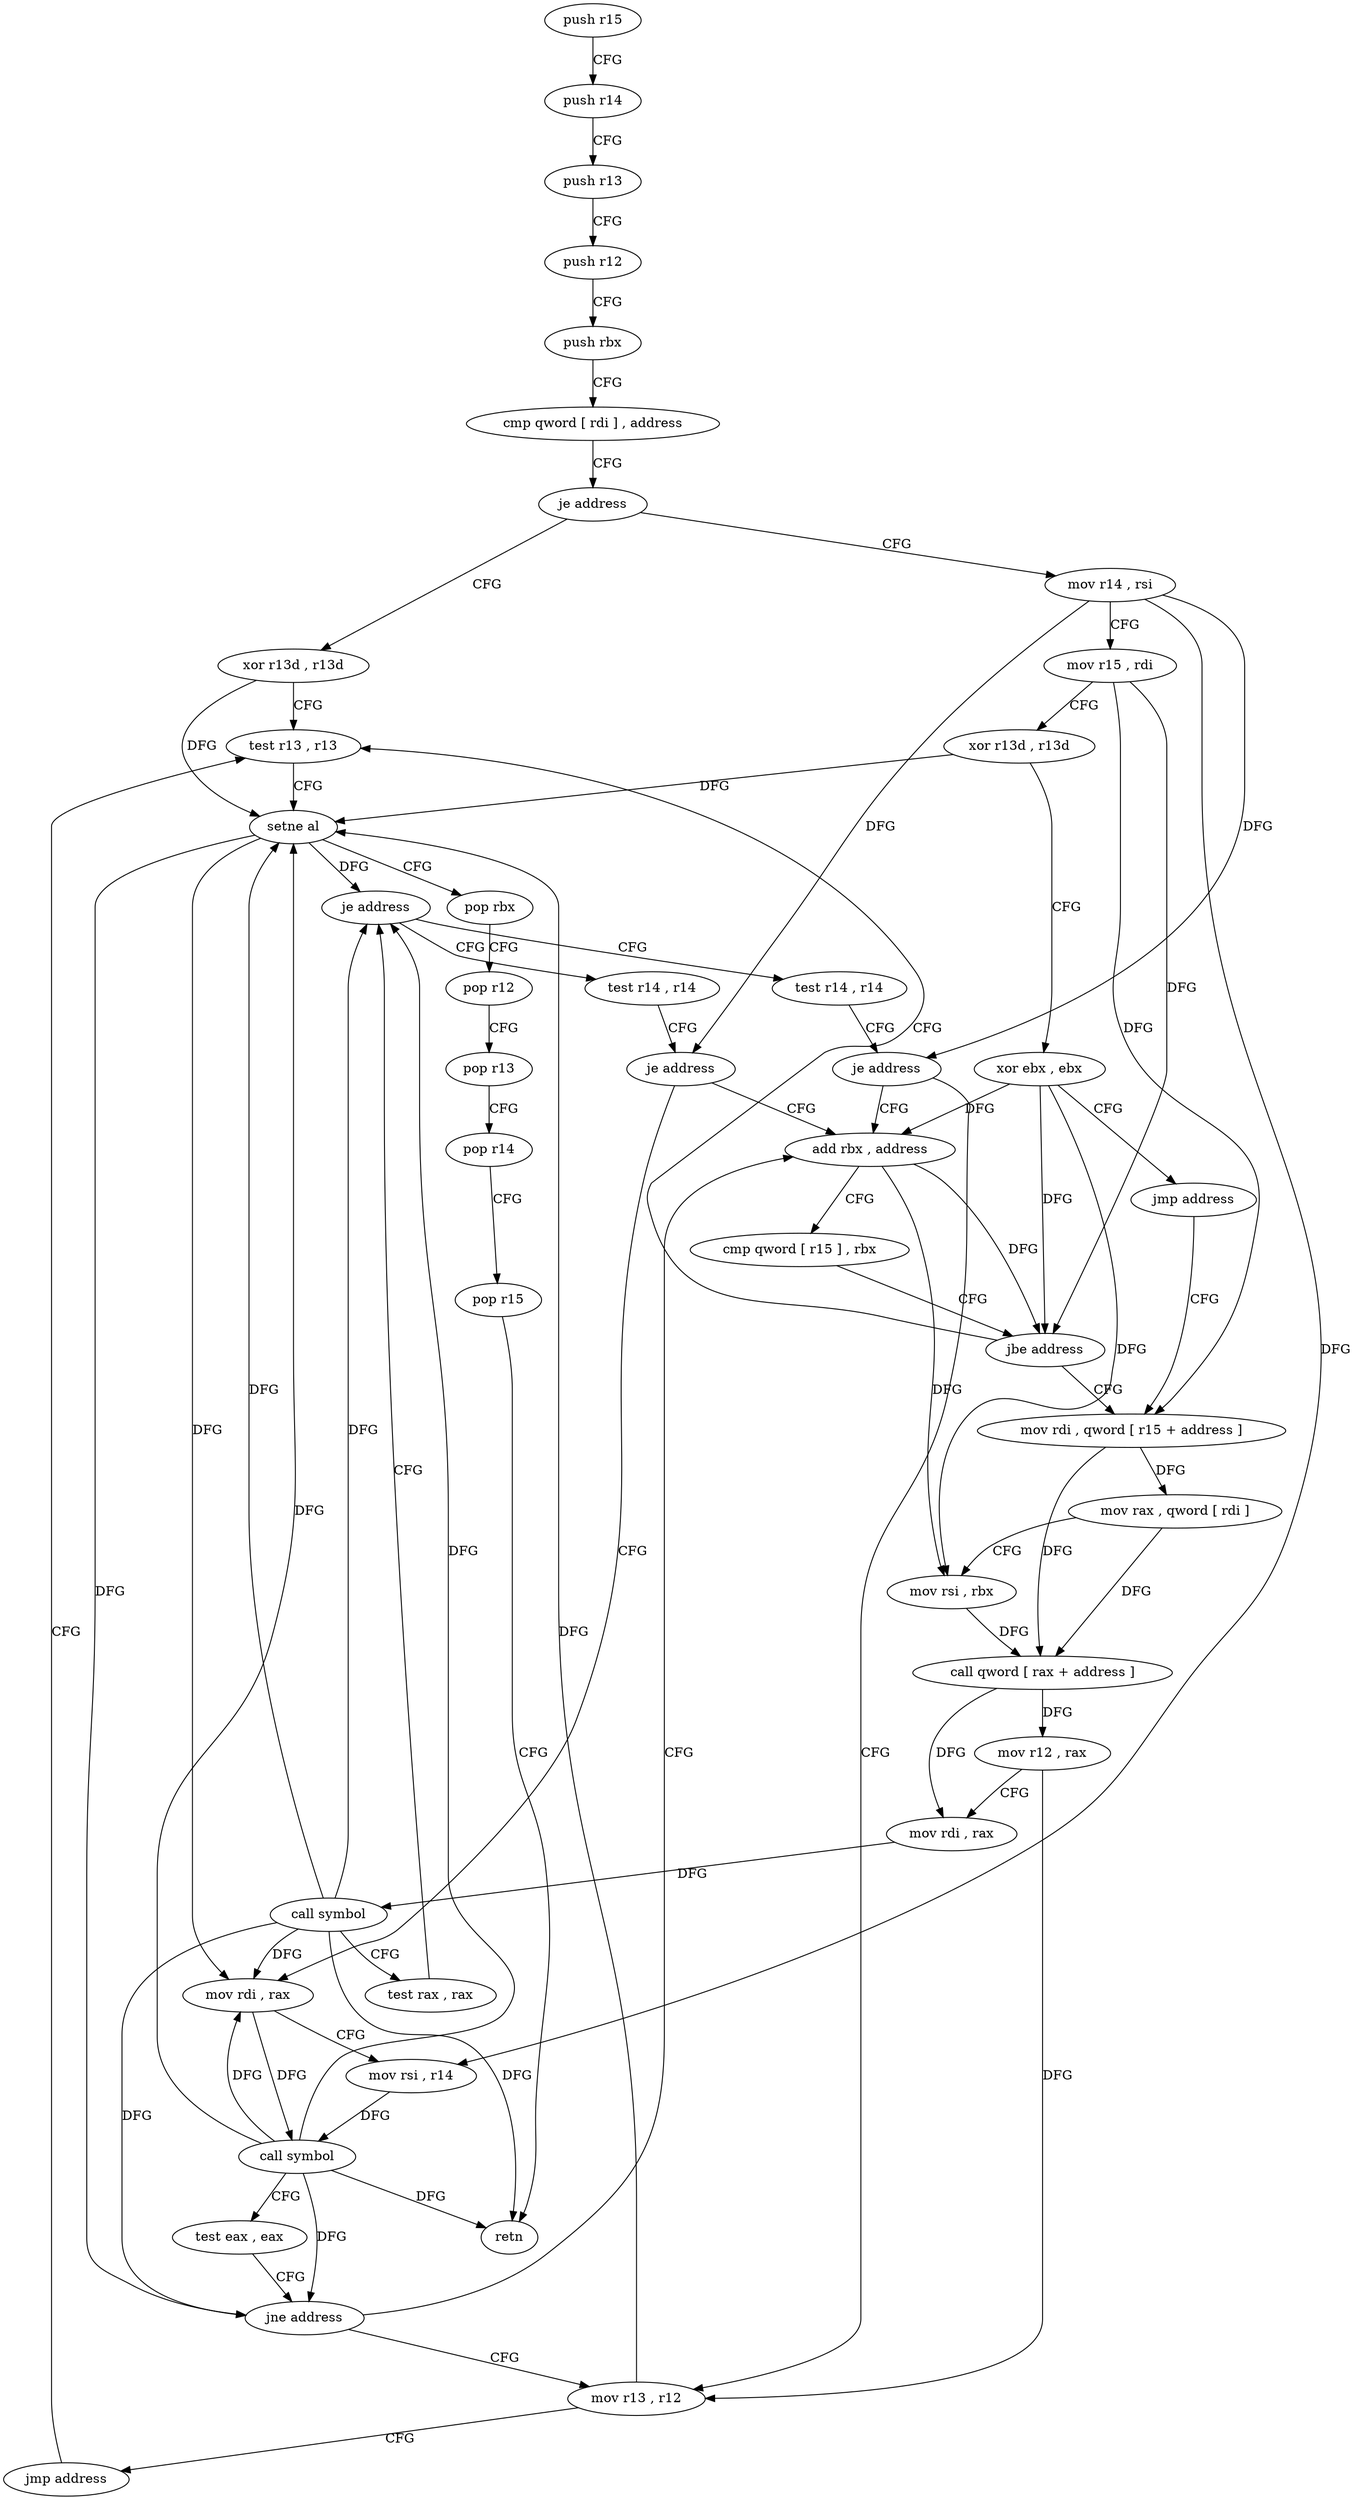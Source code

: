 digraph "func" {
"90736" [label = "push r15" ]
"90738" [label = "push r14" ]
"90740" [label = "push r13" ]
"90742" [label = "push r12" ]
"90744" [label = "push rbx" ]
"90745" [label = "cmp qword [ rdi ] , address" ]
"90749" [label = "je address" ]
"90836" [label = "xor r13d , r13d" ]
"90751" [label = "mov r14 , rsi" ]
"90839" [label = "test r13 , r13" ]
"90754" [label = "mov r15 , rdi" ]
"90757" [label = "xor r13d , r13d" ]
"90760" [label = "xor ebx , ebx" ]
"90762" [label = "jmp address" ]
"90782" [label = "mov rdi , qword [ r15 + address ]" ]
"90786" [label = "mov rax , qword [ rdi ]" ]
"90789" [label = "mov rsi , rbx" ]
"90792" [label = "call qword [ rax + address ]" ]
"90795" [label = "mov r12 , rax" ]
"90798" [label = "mov rdi , rax" ]
"90801" [label = "call symbol" ]
"90806" [label = "test rax , rax" ]
"90809" [label = "je address" ]
"90768" [label = "test r14 , r14" ]
"90811" [label = "test r14 , r14" ]
"90771" [label = "je address" ]
"90831" [label = "mov r13 , r12" ]
"90773" [label = "add rbx , address" ]
"90814" [label = "je address" ]
"90816" [label = "mov rdi , rax" ]
"90834" [label = "jmp address" ]
"90777" [label = "cmp qword [ r15 ] , rbx" ]
"90780" [label = "jbe address" ]
"90819" [label = "mov rsi , r14" ]
"90822" [label = "call symbol" ]
"90827" [label = "test eax , eax" ]
"90829" [label = "jne address" ]
"90842" [label = "setne al" ]
"90845" [label = "pop rbx" ]
"90846" [label = "pop r12" ]
"90848" [label = "pop r13" ]
"90850" [label = "pop r14" ]
"90852" [label = "pop r15" ]
"90854" [label = "retn" ]
"90736" -> "90738" [ label = "CFG" ]
"90738" -> "90740" [ label = "CFG" ]
"90740" -> "90742" [ label = "CFG" ]
"90742" -> "90744" [ label = "CFG" ]
"90744" -> "90745" [ label = "CFG" ]
"90745" -> "90749" [ label = "CFG" ]
"90749" -> "90836" [ label = "CFG" ]
"90749" -> "90751" [ label = "CFG" ]
"90836" -> "90839" [ label = "CFG" ]
"90836" -> "90842" [ label = "DFG" ]
"90751" -> "90754" [ label = "CFG" ]
"90751" -> "90771" [ label = "DFG" ]
"90751" -> "90814" [ label = "DFG" ]
"90751" -> "90819" [ label = "DFG" ]
"90839" -> "90842" [ label = "CFG" ]
"90754" -> "90757" [ label = "CFG" ]
"90754" -> "90782" [ label = "DFG" ]
"90754" -> "90780" [ label = "DFG" ]
"90757" -> "90760" [ label = "CFG" ]
"90757" -> "90842" [ label = "DFG" ]
"90760" -> "90762" [ label = "CFG" ]
"90760" -> "90789" [ label = "DFG" ]
"90760" -> "90773" [ label = "DFG" ]
"90760" -> "90780" [ label = "DFG" ]
"90762" -> "90782" [ label = "CFG" ]
"90782" -> "90786" [ label = "DFG" ]
"90782" -> "90792" [ label = "DFG" ]
"90786" -> "90789" [ label = "CFG" ]
"90786" -> "90792" [ label = "DFG" ]
"90789" -> "90792" [ label = "DFG" ]
"90792" -> "90795" [ label = "DFG" ]
"90792" -> "90798" [ label = "DFG" ]
"90795" -> "90798" [ label = "CFG" ]
"90795" -> "90831" [ label = "DFG" ]
"90798" -> "90801" [ label = "DFG" ]
"90801" -> "90806" [ label = "CFG" ]
"90801" -> "90842" [ label = "DFG" ]
"90801" -> "90854" [ label = "DFG" ]
"90801" -> "90809" [ label = "DFG" ]
"90801" -> "90816" [ label = "DFG" ]
"90801" -> "90829" [ label = "DFG" ]
"90806" -> "90809" [ label = "CFG" ]
"90809" -> "90768" [ label = "CFG" ]
"90809" -> "90811" [ label = "CFG" ]
"90768" -> "90771" [ label = "CFG" ]
"90811" -> "90814" [ label = "CFG" ]
"90771" -> "90831" [ label = "CFG" ]
"90771" -> "90773" [ label = "CFG" ]
"90831" -> "90834" [ label = "CFG" ]
"90831" -> "90842" [ label = "DFG" ]
"90773" -> "90777" [ label = "CFG" ]
"90773" -> "90789" [ label = "DFG" ]
"90773" -> "90780" [ label = "DFG" ]
"90814" -> "90773" [ label = "CFG" ]
"90814" -> "90816" [ label = "CFG" ]
"90816" -> "90819" [ label = "CFG" ]
"90816" -> "90822" [ label = "DFG" ]
"90834" -> "90839" [ label = "CFG" ]
"90777" -> "90780" [ label = "CFG" ]
"90780" -> "90839" [ label = "CFG" ]
"90780" -> "90782" [ label = "CFG" ]
"90819" -> "90822" [ label = "DFG" ]
"90822" -> "90827" [ label = "CFG" ]
"90822" -> "90809" [ label = "DFG" ]
"90822" -> "90816" [ label = "DFG" ]
"90822" -> "90842" [ label = "DFG" ]
"90822" -> "90854" [ label = "DFG" ]
"90822" -> "90829" [ label = "DFG" ]
"90827" -> "90829" [ label = "CFG" ]
"90829" -> "90773" [ label = "CFG" ]
"90829" -> "90831" [ label = "CFG" ]
"90842" -> "90845" [ label = "CFG" ]
"90842" -> "90809" [ label = "DFG" ]
"90842" -> "90816" [ label = "DFG" ]
"90842" -> "90829" [ label = "DFG" ]
"90845" -> "90846" [ label = "CFG" ]
"90846" -> "90848" [ label = "CFG" ]
"90848" -> "90850" [ label = "CFG" ]
"90850" -> "90852" [ label = "CFG" ]
"90852" -> "90854" [ label = "CFG" ]
}
